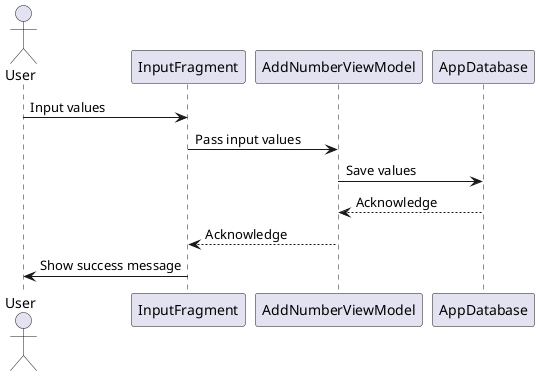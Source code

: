 @startuml
actor User
participant "InputFragment" as IF
participant "AddNumberViewModel" as VM
participant "AppDatabase" as DB

User -> IF: Input values
IF -> VM: Pass input values
VM -> DB: Save values
DB --> VM: Acknowledge
VM --> IF: Acknowledge
IF -> User: Show success message
@enduml
